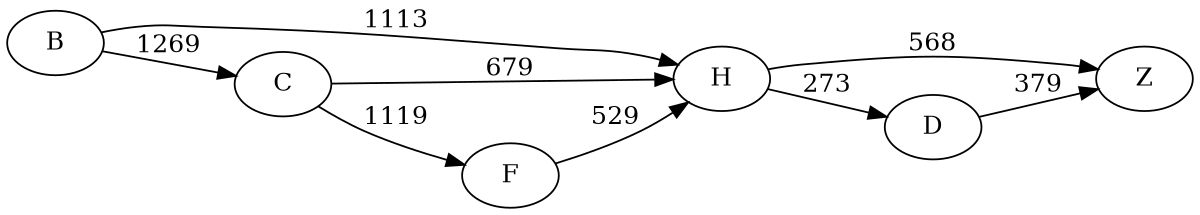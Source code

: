 digraph G {
	rankdir=LR size="8,5"
	H
	Z
	H -> Z [label=568]
	H
	D
	H -> D [label=273]
	B
	C
	B -> C [label=1269]
	B
	H
	B -> H [label=1113]
	C
	H
	C -> H [label=679]
	C
	F
	C -> F [label=1119]
	F
	H
	F -> H [label=529]
	D
	Z
	D -> Z [label=379]
}
